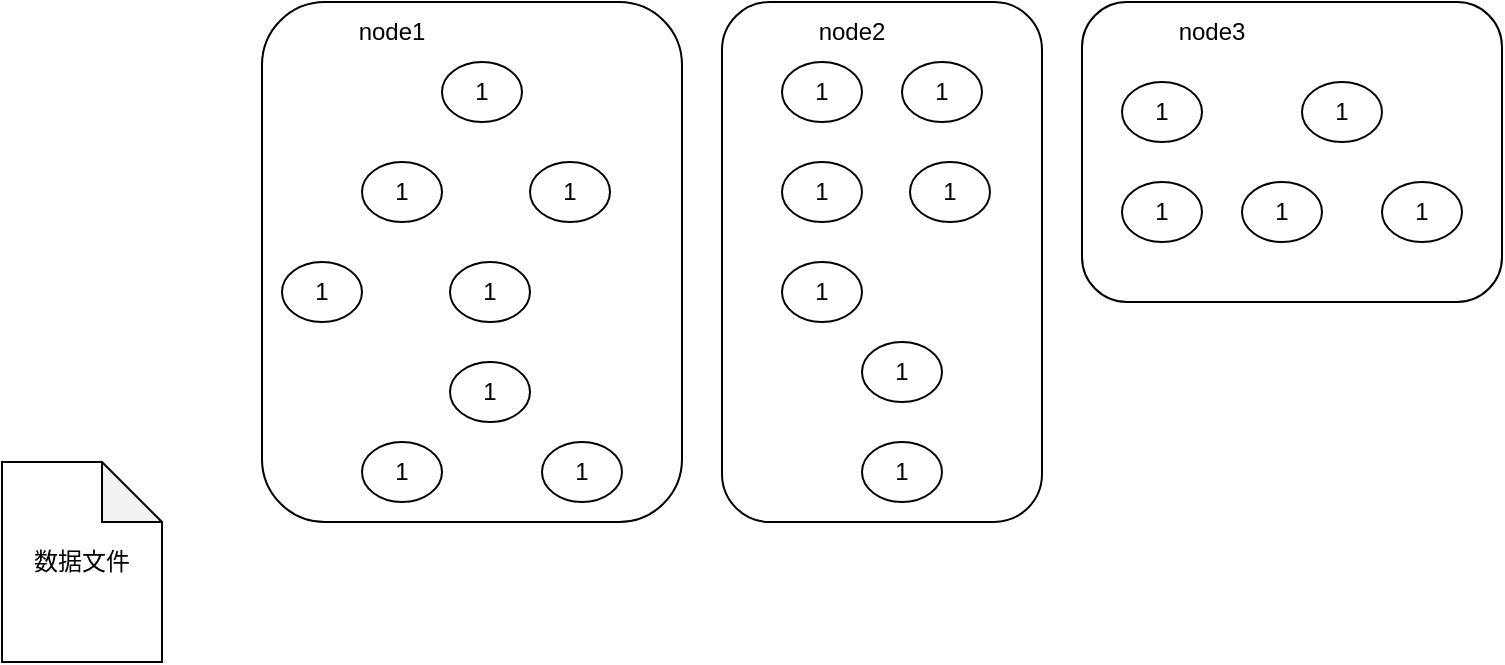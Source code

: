 <mxfile version="17.3.0" type="github">
  <diagram id="gCZQDAb0RG9HTkfV89p0" name="Page-1">
    <mxGraphModel dx="677" dy="782" grid="1" gridSize="10" guides="1" tooltips="1" connect="1" arrows="1" fold="1" page="1" pageScale="1" pageWidth="827" pageHeight="1169" math="0" shadow="0">
      <root>
        <mxCell id="0" />
        <mxCell id="1" parent="0" />
        <mxCell id="5zg97cOJr8jLH59vXZX0-1" value="数据文件" style="shape=note;whiteSpace=wrap;html=1;backgroundOutline=1;darkOpacity=0.05;" vertex="1" parent="1">
          <mxGeometry x="110" y="280" width="80" height="100" as="geometry" />
        </mxCell>
        <mxCell id="5zg97cOJr8jLH59vXZX0-13" value="" style="rounded=1;whiteSpace=wrap;html=1;" vertex="1" parent="1">
          <mxGeometry x="240" y="50" width="210" height="260" as="geometry" />
        </mxCell>
        <mxCell id="5zg97cOJr8jLH59vXZX0-14" value="node1" style="text;html=1;strokeColor=none;fillColor=none;align=center;verticalAlign=middle;whiteSpace=wrap;rounded=0;" vertex="1" parent="1">
          <mxGeometry x="250" y="50" width="110" height="30" as="geometry" />
        </mxCell>
        <mxCell id="5zg97cOJr8jLH59vXZX0-17" value="1" style="ellipse;whiteSpace=wrap;html=1;" vertex="1" parent="1">
          <mxGeometry x="330" y="80" width="40" height="30" as="geometry" />
        </mxCell>
        <mxCell id="5zg97cOJr8jLH59vXZX0-18" value="1" style="ellipse;whiteSpace=wrap;html=1;" vertex="1" parent="1">
          <mxGeometry x="290" y="130" width="40" height="30" as="geometry" />
        </mxCell>
        <mxCell id="5zg97cOJr8jLH59vXZX0-19" value="1" style="ellipse;whiteSpace=wrap;html=1;" vertex="1" parent="1">
          <mxGeometry x="374" y="130" width="40" height="30" as="geometry" />
        </mxCell>
        <mxCell id="5zg97cOJr8jLH59vXZX0-20" value="1" style="ellipse;whiteSpace=wrap;html=1;" vertex="1" parent="1">
          <mxGeometry x="250" y="180" width="40" height="30" as="geometry" />
        </mxCell>
        <mxCell id="5zg97cOJr8jLH59vXZX0-21" value="1" style="ellipse;whiteSpace=wrap;html=1;" vertex="1" parent="1">
          <mxGeometry x="334" y="180" width="40" height="30" as="geometry" />
        </mxCell>
        <mxCell id="5zg97cOJr8jLH59vXZX0-22" value="1" style="ellipse;whiteSpace=wrap;html=1;" vertex="1" parent="1">
          <mxGeometry x="334" y="230" width="40" height="30" as="geometry" />
        </mxCell>
        <mxCell id="5zg97cOJr8jLH59vXZX0-23" value="1" style="ellipse;whiteSpace=wrap;html=1;" vertex="1" parent="1">
          <mxGeometry x="290" y="270" width="40" height="30" as="geometry" />
        </mxCell>
        <mxCell id="5zg97cOJr8jLH59vXZX0-24" value="1" style="ellipse;whiteSpace=wrap;html=1;" vertex="1" parent="1">
          <mxGeometry x="380" y="270" width="40" height="30" as="geometry" />
        </mxCell>
        <mxCell id="5zg97cOJr8jLH59vXZX0-25" value="" style="rounded=1;whiteSpace=wrap;html=1;" vertex="1" parent="1">
          <mxGeometry x="470" y="50" width="160" height="260" as="geometry" />
        </mxCell>
        <mxCell id="5zg97cOJr8jLH59vXZX0-26" value="node2" style="text;html=1;strokeColor=none;fillColor=none;align=center;verticalAlign=middle;whiteSpace=wrap;rounded=0;" vertex="1" parent="1">
          <mxGeometry x="480" y="50" width="110" height="30" as="geometry" />
        </mxCell>
        <mxCell id="5zg97cOJr8jLH59vXZX0-27" value="1" style="ellipse;whiteSpace=wrap;html=1;" vertex="1" parent="1">
          <mxGeometry x="500" y="80" width="40" height="30" as="geometry" />
        </mxCell>
        <mxCell id="5zg97cOJr8jLH59vXZX0-28" value="1" style="ellipse;whiteSpace=wrap;html=1;" vertex="1" parent="1">
          <mxGeometry x="500" y="130" width="40" height="30" as="geometry" />
        </mxCell>
        <mxCell id="5zg97cOJr8jLH59vXZX0-29" value="1" style="ellipse;whiteSpace=wrap;html=1;" vertex="1" parent="1">
          <mxGeometry x="560" y="80" width="40" height="30" as="geometry" />
        </mxCell>
        <mxCell id="5zg97cOJr8jLH59vXZX0-30" value="1" style="ellipse;whiteSpace=wrap;html=1;" vertex="1" parent="1">
          <mxGeometry x="500" y="180" width="40" height="30" as="geometry" />
        </mxCell>
        <mxCell id="5zg97cOJr8jLH59vXZX0-31" value="1" style="ellipse;whiteSpace=wrap;html=1;" vertex="1" parent="1">
          <mxGeometry x="564" y="130" width="40" height="30" as="geometry" />
        </mxCell>
        <mxCell id="5zg97cOJr8jLH59vXZX0-32" value="1" style="ellipse;whiteSpace=wrap;html=1;" vertex="1" parent="1">
          <mxGeometry x="540" y="220" width="40" height="30" as="geometry" />
        </mxCell>
        <mxCell id="5zg97cOJr8jLH59vXZX0-33" value="1" style="ellipse;whiteSpace=wrap;html=1;" vertex="1" parent="1">
          <mxGeometry x="540" y="270" width="40" height="30" as="geometry" />
        </mxCell>
        <mxCell id="5zg97cOJr8jLH59vXZX0-35" value="" style="rounded=1;whiteSpace=wrap;html=1;" vertex="1" parent="1">
          <mxGeometry x="650" y="50" width="210" height="150" as="geometry" />
        </mxCell>
        <mxCell id="5zg97cOJr8jLH59vXZX0-36" value="node3" style="text;html=1;strokeColor=none;fillColor=none;align=center;verticalAlign=middle;whiteSpace=wrap;rounded=0;" vertex="1" parent="1">
          <mxGeometry x="660" y="50" width="110" height="30" as="geometry" />
        </mxCell>
        <mxCell id="5zg97cOJr8jLH59vXZX0-37" value="1" style="ellipse;whiteSpace=wrap;html=1;" vertex="1" parent="1">
          <mxGeometry x="760" y="90" width="40" height="30" as="geometry" />
        </mxCell>
        <mxCell id="5zg97cOJr8jLH59vXZX0-38" value="1" style="ellipse;whiteSpace=wrap;html=1;" vertex="1" parent="1">
          <mxGeometry x="670" y="90" width="40" height="30" as="geometry" />
        </mxCell>
        <mxCell id="5zg97cOJr8jLH59vXZX0-39" value="1" style="ellipse;whiteSpace=wrap;html=1;" vertex="1" parent="1">
          <mxGeometry x="730" y="140" width="40" height="30" as="geometry" />
        </mxCell>
        <mxCell id="5zg97cOJr8jLH59vXZX0-40" value="1" style="ellipse;whiteSpace=wrap;html=1;" vertex="1" parent="1">
          <mxGeometry x="670" y="140" width="40" height="30" as="geometry" />
        </mxCell>
        <mxCell id="5zg97cOJr8jLH59vXZX0-41" value="1" style="ellipse;whiteSpace=wrap;html=1;" vertex="1" parent="1">
          <mxGeometry x="800" y="140" width="40" height="30" as="geometry" />
        </mxCell>
      </root>
    </mxGraphModel>
  </diagram>
</mxfile>
